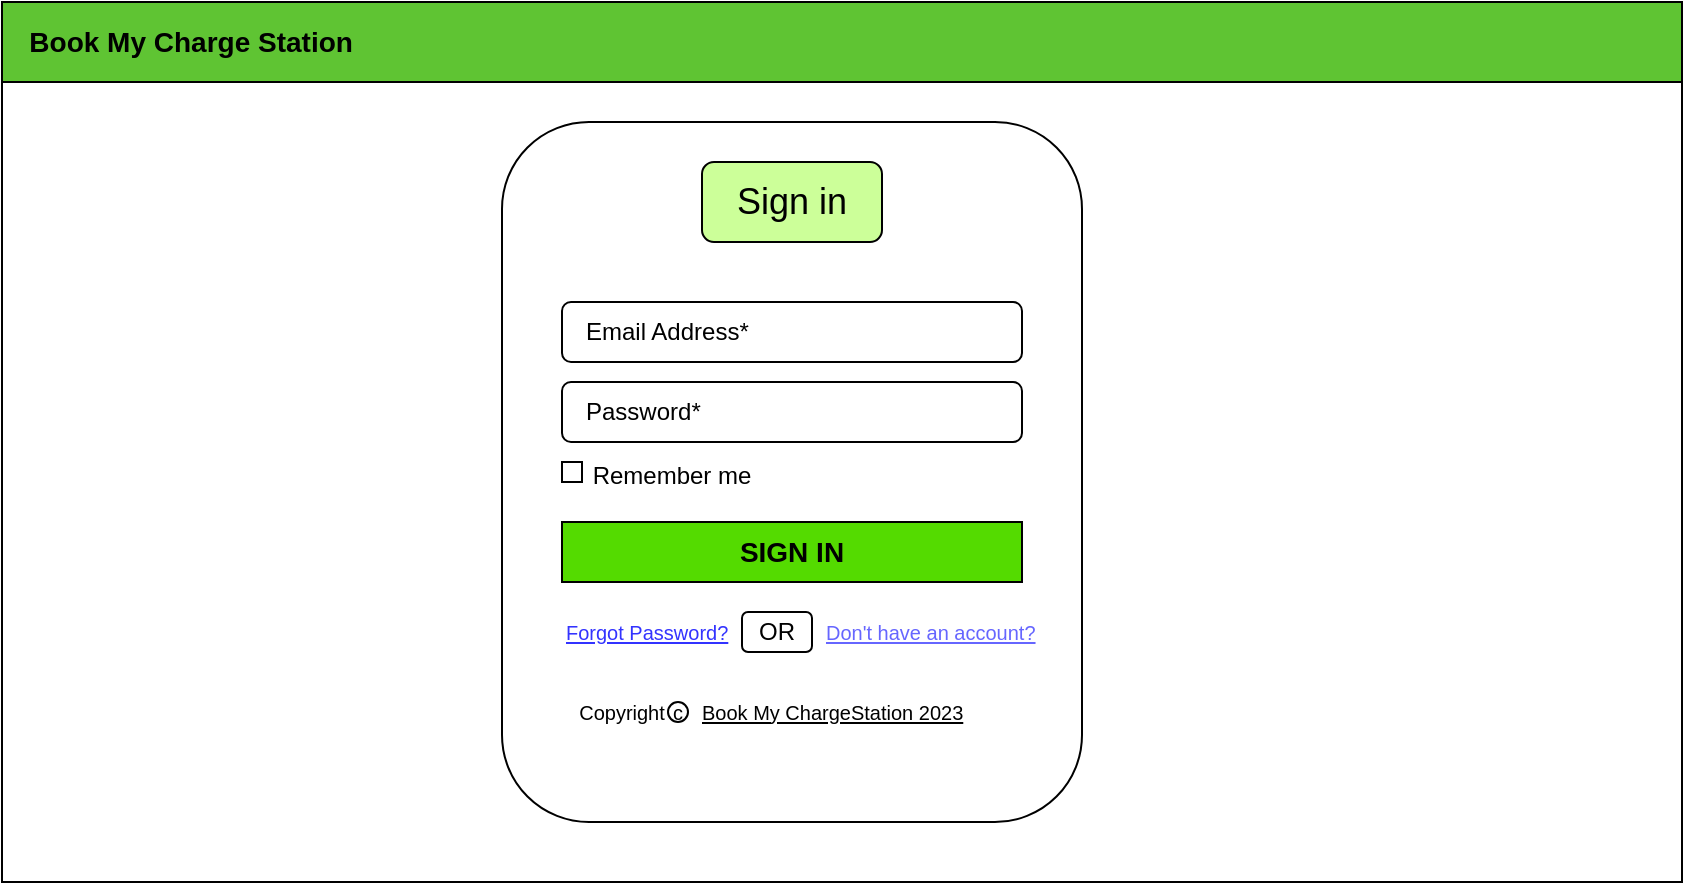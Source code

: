 <mxfile version="22.1.0" type="google">
  <diagram name="Page-1" id="CXc2jFlgl0eCMifpBx_X">
    <mxGraphModel grid="1" page="1" gridSize="10" guides="1" tooltips="1" connect="1" arrows="1" fold="1" pageScale="1" pageWidth="850" pageHeight="1100" math="0" shadow="0">
      <root>
        <mxCell id="0" />
        <mxCell id="1" parent="0" />
        <mxCell id="5E32Q3YpaA6r1ni5tTiN-1" value="" style="rounded=0;whiteSpace=wrap;html=1;" vertex="1" parent="1">
          <mxGeometry y="40" width="840" height="440" as="geometry" />
        </mxCell>
        <mxCell id="5E32Q3YpaA6r1ni5tTiN-3" value="" style="rounded=1;whiteSpace=wrap;html=1;" vertex="1" parent="1">
          <mxGeometry x="250" y="100" width="290" height="350" as="geometry" />
        </mxCell>
        <mxCell id="5E32Q3YpaA6r1ni5tTiN-4" value="&amp;nbsp;&amp;nbsp; Book My Charge Station" style="rounded=0;whiteSpace=wrap;html=1;fillColor=#5FC433;fontSize=14;fontStyle=1;align=left;" vertex="1" parent="1">
          <mxGeometry y="40" width="840" height="40" as="geometry" />
        </mxCell>
        <mxCell id="5E32Q3YpaA6r1ni5tTiN-6" value="Sign in" style="rounded=1;whiteSpace=wrap;html=1;fontSize=18;fillColor=#CCFF99;" vertex="1" parent="1">
          <mxGeometry x="350" y="120" width="90" height="40" as="geometry" />
        </mxCell>
        <mxCell id="5E32Q3YpaA6r1ni5tTiN-7" value="&amp;nbsp;&amp;nbsp; Email Address*" style="rounded=1;whiteSpace=wrap;html=1;align=left;" vertex="1" parent="1">
          <mxGeometry x="280" y="190" width="230" height="30" as="geometry" />
        </mxCell>
        <mxCell id="5E32Q3YpaA6r1ni5tTiN-9" value="&lt;div align=&quot;left&quot;&gt;&amp;nbsp;&amp;nbsp; Password*&lt;/div&gt;" style="rounded=1;whiteSpace=wrap;html=1;align=left;" vertex="1" parent="1">
          <mxGeometry x="280" y="230" width="230" height="30" as="geometry" />
        </mxCell>
        <mxCell id="5E32Q3YpaA6r1ni5tTiN-10" value="" style="whiteSpace=wrap;html=1;aspect=fixed;" vertex="1" parent="1">
          <mxGeometry x="280" y="270" width="10" height="10" as="geometry" />
        </mxCell>
        <mxCell id="5E32Q3YpaA6r1ni5tTiN-11" value="SIGN IN" style="rounded=0;whiteSpace=wrap;html=1;fillColor=#54DB00;align=center;fontSize=14;fontStyle=1" vertex="1" parent="1">
          <mxGeometry x="280" y="300" width="230" height="30" as="geometry" />
        </mxCell>
        <mxCell id="5E32Q3YpaA6r1ni5tTiN-12" value="OR" style="rounded=1;whiteSpace=wrap;html=1;" vertex="1" parent="1">
          <mxGeometry x="370" y="345" width="35" height="20" as="geometry" />
        </mxCell>
        <mxCell id="5E32Q3YpaA6r1ni5tTiN-13" value="Remember me" style="text;html=1;strokeColor=none;fillColor=none;align=center;verticalAlign=middle;whiteSpace=wrap;rounded=0;" vertex="1" parent="1">
          <mxGeometry x="280" y="262" width="110" height="30" as="geometry" />
        </mxCell>
        <mxCell id="5E32Q3YpaA6r1ni5tTiN-17" value="Forgot Password?" style="text;html=1;strokeColor=none;fillColor=none;align=left;verticalAlign=middle;whiteSpace=wrap;rounded=0;fontSize=10;fontStyle=4;fontColor=#3333FF;" vertex="1" parent="1">
          <mxGeometry x="280" y="340" width="90" height="30" as="geometry" />
        </mxCell>
        <mxCell id="5E32Q3YpaA6r1ni5tTiN-18" value="Don&#39;t have an account?" style="text;html=1;strokeColor=none;fillColor=none;align=left;verticalAlign=middle;whiteSpace=wrap;rounded=0;fontSize=10;fontStyle=4;fontColor=#6666FF;" vertex="1" parent="1">
          <mxGeometry x="410" y="340" width="110" height="30" as="geometry" />
        </mxCell>
        <mxCell id="5E32Q3YpaA6r1ni5tTiN-21" value="Copyright " style="text;html=1;strokeColor=none;fillColor=none;align=center;verticalAlign=middle;whiteSpace=wrap;rounded=0;fontSize=10;" vertex="1" parent="1">
          <mxGeometry x="280" y="380" width="60" height="30" as="geometry" />
        </mxCell>
        <mxCell id="5E32Q3YpaA6r1ni5tTiN-22" value="Book My ChargeStation 2023" style="text;html=1;strokeColor=none;fillColor=none;align=left;verticalAlign=middle;whiteSpace=wrap;rounded=0;fontSize=10;fontStyle=4" vertex="1" parent="1">
          <mxGeometry x="348" y="380" width="145" height="30" as="geometry" />
        </mxCell>
        <mxCell id="5E32Q3YpaA6r1ni5tTiN-24" value="c" style="ellipse;whiteSpace=wrap;html=1;aspect=fixed;fontSize=10;" vertex="1" parent="1">
          <mxGeometry x="333" y="390" width="10" height="10" as="geometry" />
        </mxCell>
      </root>
    </mxGraphModel>
  </diagram>
</mxfile>
